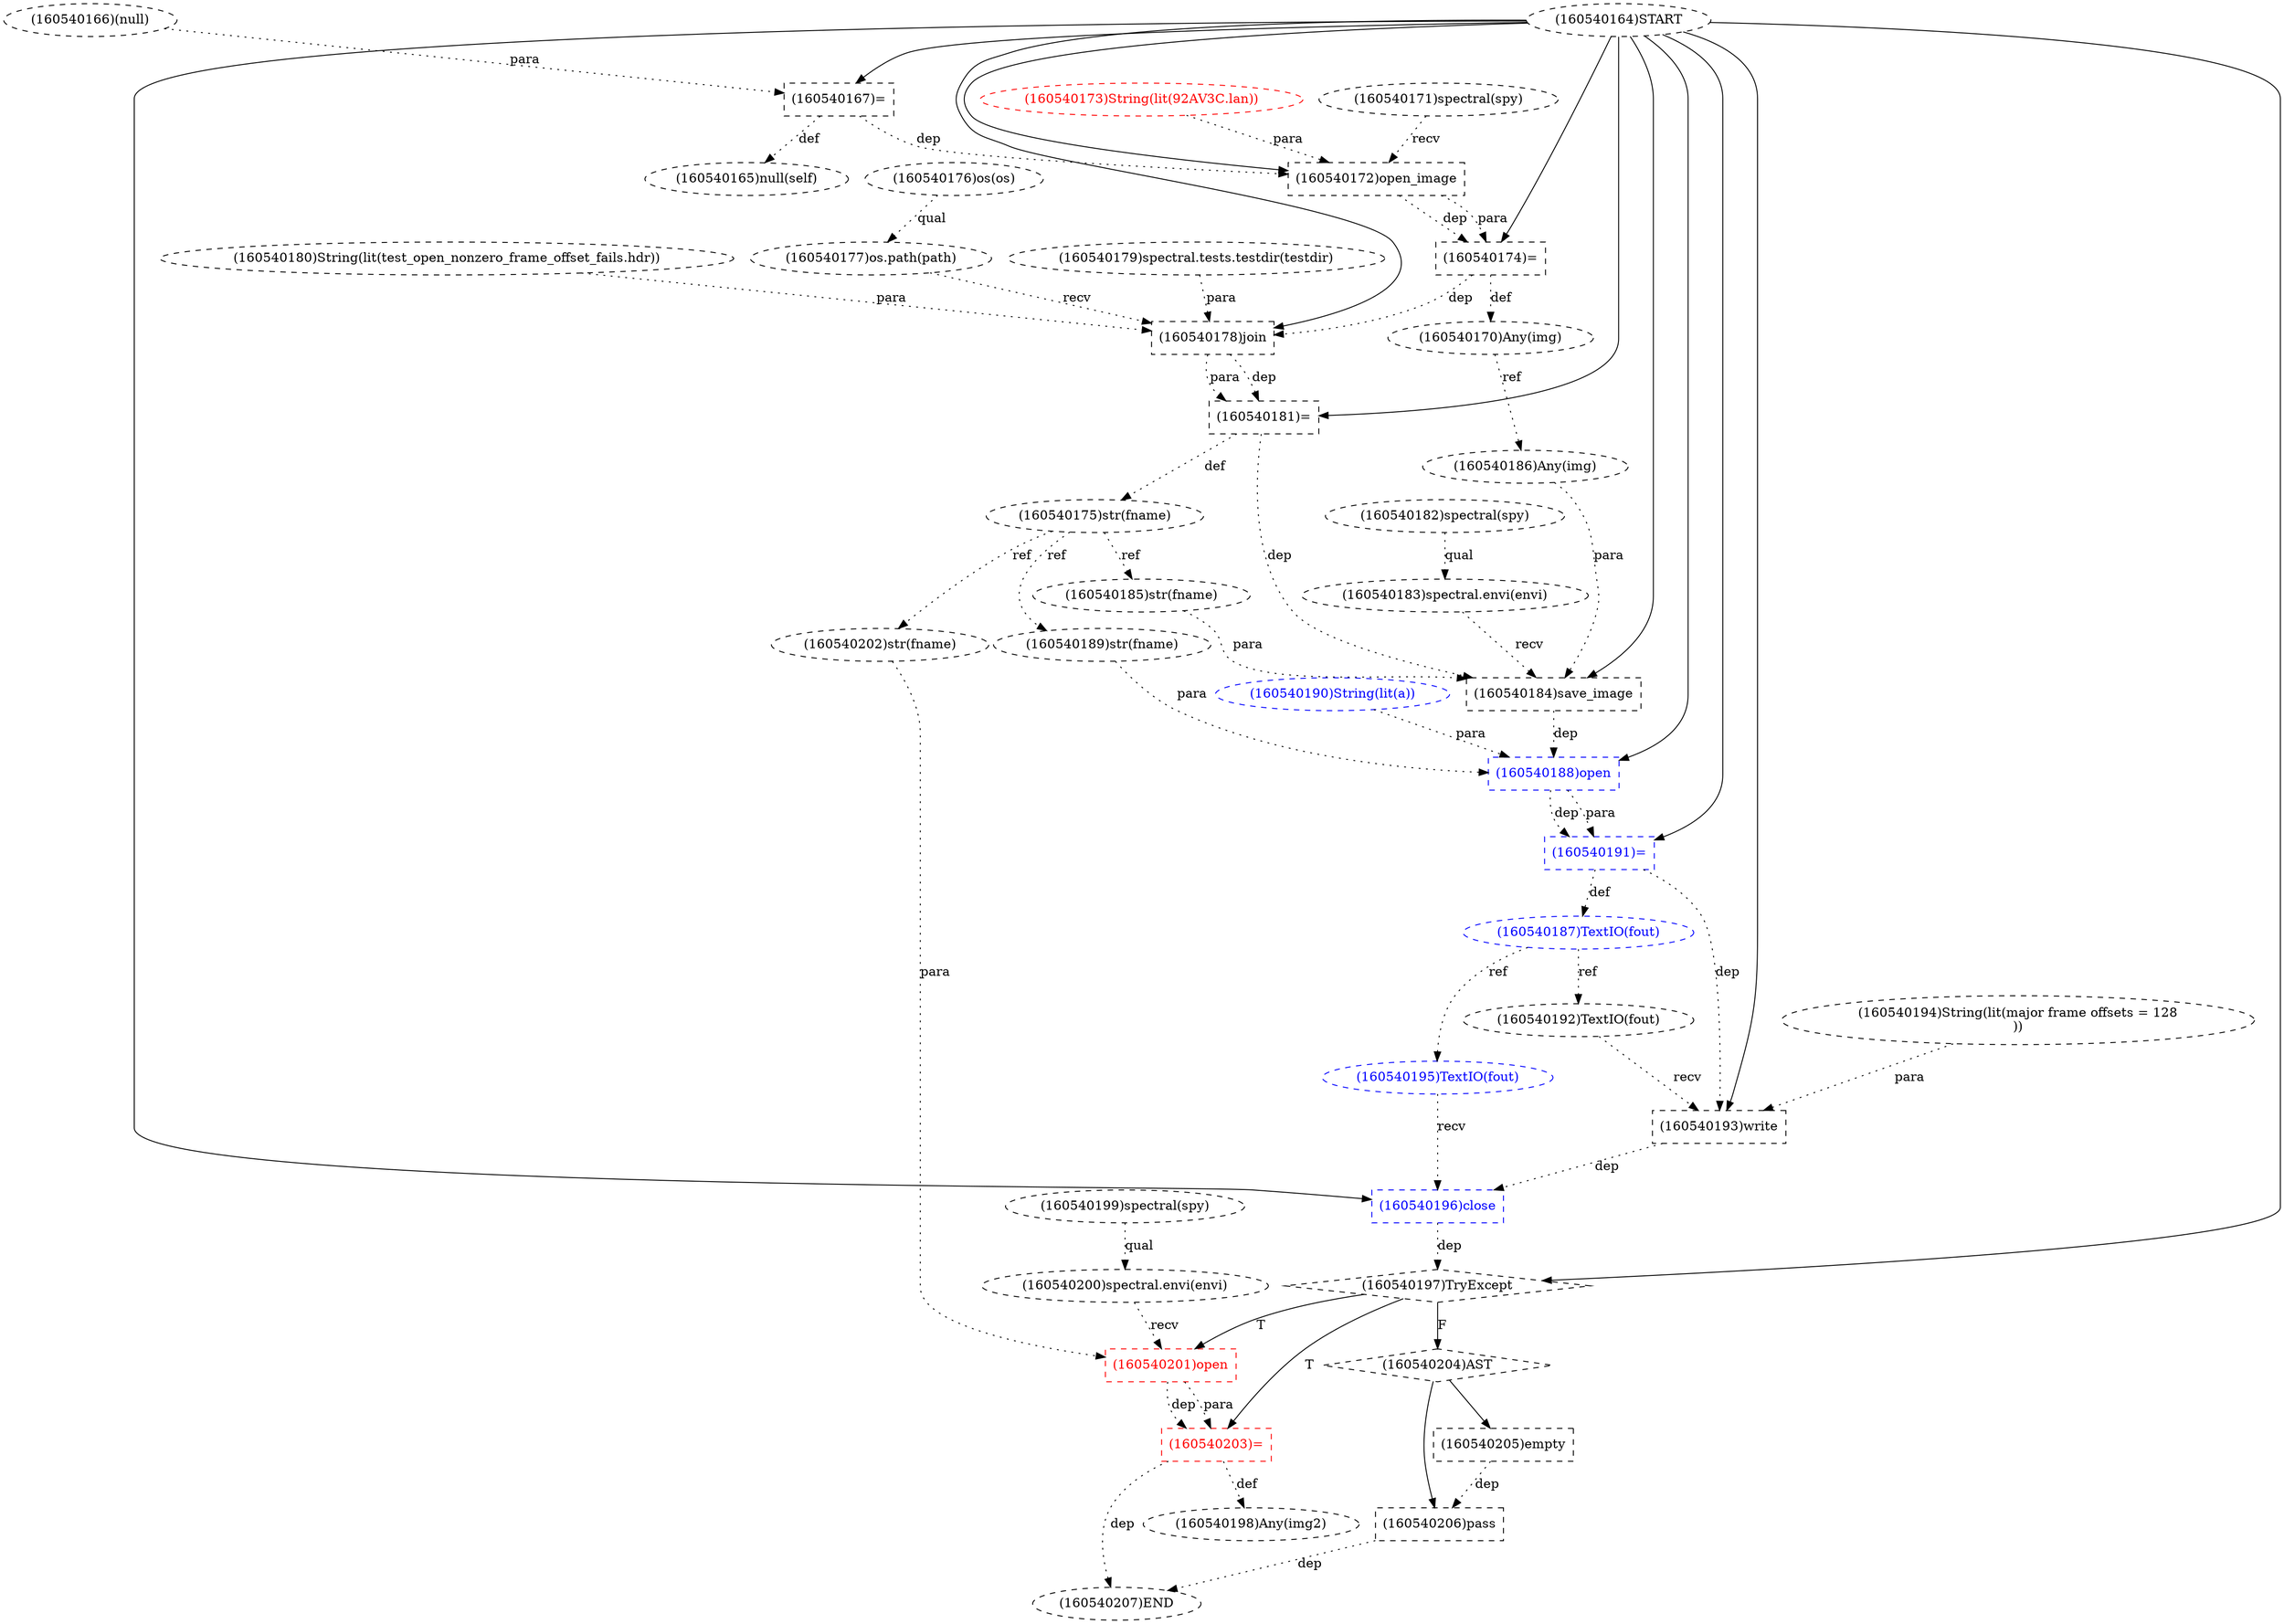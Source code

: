 digraph G {
1 [label="(160540196)close" shape=box style=dashed color=blue fontcolor=blue]
2 [label="(160540182)spectral(spy)" shape=ellipse style=dashed]
3 [label="(160540166)(null)" shape=ellipse style=dashed]
4 [label="(160540188)open" shape=box style=dashed color=blue fontcolor=blue]
5 [label="(160540191)=" shape=box style=dashed color=blue fontcolor=blue]
6 [label="(160540181)=" shape=box style=dashed]
7 [label="(160540183)spectral.envi(envi)" shape=ellipse style=dashed]
8 [label="(160540206)pass" shape=box style=dashed]
9 [label="(160540198)Any(img2)" shape=ellipse style=dashed]
10 [label="(160540184)save_image" shape=box style=dashed]
11 [label="(160540197)TryExcept" shape=diamond style=dashed]
12 [label="(160540202)str(fname)" shape=ellipse style=dashed]
13 [label="(160540207)END" style=dashed]
14 [label="(160540172)open_image" shape=box style=dashed]
15 [label="(160540187)TextIO(fout)" shape=ellipse style=dashed color=blue fontcolor=blue]
16 [label="(160540173)String(lit(92AV3C.lan))" shape=ellipse style=dashed color=red fontcolor=red]
17 [label="(160540186)Any(img)" shape=ellipse style=dashed]
18 [label="(160540200)spectral.envi(envi)" shape=ellipse style=dashed]
19 [label="(160540179)spectral.tests.testdir(testdir)" shape=ellipse style=dashed]
20 [label="(160540180)String(lit(test_open_nonzero_frame_offset_fails.hdr))" shape=ellipse style=dashed]
21 [label="(160540177)os.path(path)" shape=ellipse style=dashed]
22 [label="(160540205)empty" shape=box style=dashed]
23 [label="(160540175)str(fname)" shape=ellipse style=dashed]
24 [label="(160540185)str(fname)" shape=ellipse style=dashed]
25 [label="(160540164)START" style=dashed]
26 [label="(160540170)Any(img)" shape=ellipse style=dashed]
27 [label="(160540190)String(lit(a))" shape=ellipse style=dashed color=blue fontcolor=blue]
28 [label="(160540199)spectral(spy)" shape=ellipse style=dashed]
29 [label="(160540204)AST" shape=diamond style=dashed]
30 [label="(160540174)=" shape=box style=dashed]
31 [label="(160540178)join" shape=box style=dashed]
32 [label="(160540201)open" shape=box style=dashed color=red fontcolor=red]
33 [label="(160540193)write" shape=box style=dashed]
34 [label="(160540171)spectral(spy)" shape=ellipse style=dashed]
35 [label="(160540195)TextIO(fout)" shape=ellipse style=dashed color=blue fontcolor=blue]
36 [label="(160540176)os(os)" shape=ellipse style=dashed]
37 [label="(160540189)str(fname)" shape=ellipse style=dashed]
38 [label="(160540194)String(lit(major frame offsets = 128
))" shape=ellipse style=dashed]
39 [label="(160540167)=" shape=box style=dashed]
40 [label="(160540165)null(self)" shape=ellipse style=dashed]
41 [label="(160540192)TextIO(fout)" shape=ellipse style=dashed]
42 [label="(160540203)=" shape=box style=dashed color=red fontcolor=red]
25 -> 1 [label="" style=solid];
35 -> 1 [label="recv" style=dotted];
33 -> 1 [label="dep" style=dotted];
25 -> 4 [label="" style=solid];
37 -> 4 [label="para" style=dotted];
27 -> 4 [label="para" style=dotted];
10 -> 4 [label="dep" style=dotted];
25 -> 5 [label="" style=solid];
4 -> 5 [label="dep" style=dotted];
4 -> 5 [label="para" style=dotted];
25 -> 6 [label="" style=solid];
31 -> 6 [label="dep" style=dotted];
31 -> 6 [label="para" style=dotted];
2 -> 7 [label="qual" style=dotted];
29 -> 8 [label="" style=solid];
22 -> 8 [label="dep" style=dotted];
42 -> 9 [label="def" style=dotted];
25 -> 10 [label="" style=solid];
7 -> 10 [label="recv" style=dotted];
24 -> 10 [label="para" style=dotted];
17 -> 10 [label="para" style=dotted];
6 -> 10 [label="dep" style=dotted];
25 -> 11 [label="" style=solid];
1 -> 11 [label="dep" style=dotted];
23 -> 12 [label="ref" style=dotted];
8 -> 13 [label="dep" style=dotted];
42 -> 13 [label="dep" style=dotted];
25 -> 14 [label="" style=solid];
34 -> 14 [label="recv" style=dotted];
16 -> 14 [label="para" style=dotted];
39 -> 14 [label="dep" style=dotted];
5 -> 15 [label="def" style=dotted];
26 -> 17 [label="ref" style=dotted];
28 -> 18 [label="qual" style=dotted];
36 -> 21 [label="qual" style=dotted];
29 -> 22 [label="" style=solid];
6 -> 23 [label="def" style=dotted];
23 -> 24 [label="ref" style=dotted];
30 -> 26 [label="def" style=dotted];
11 -> 29 [label="F"];
25 -> 30 [label="" style=solid];
14 -> 30 [label="dep" style=dotted];
14 -> 30 [label="para" style=dotted];
25 -> 31 [label="" style=solid];
21 -> 31 [label="recv" style=dotted];
19 -> 31 [label="para" style=dotted];
20 -> 31 [label="para" style=dotted];
30 -> 31 [label="dep" style=dotted];
11 -> 32 [label="T"];
18 -> 32 [label="recv" style=dotted];
12 -> 32 [label="para" style=dotted];
25 -> 33 [label="" style=solid];
41 -> 33 [label="recv" style=dotted];
38 -> 33 [label="para" style=dotted];
5 -> 33 [label="dep" style=dotted];
15 -> 35 [label="ref" style=dotted];
23 -> 37 [label="ref" style=dotted];
25 -> 39 [label="" style=solid];
3 -> 39 [label="para" style=dotted];
39 -> 40 [label="def" style=dotted];
15 -> 41 [label="ref" style=dotted];
11 -> 42 [label="T"];
32 -> 42 [label="dep" style=dotted];
32 -> 42 [label="para" style=dotted];
}